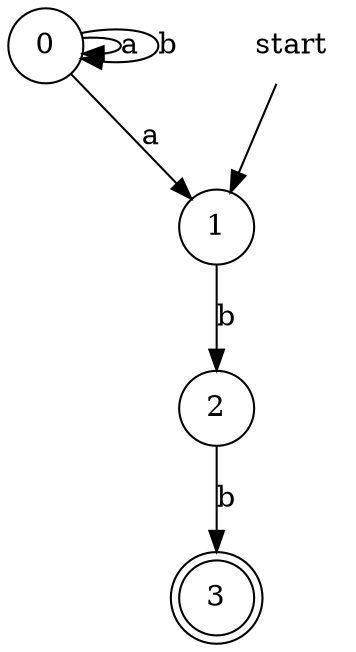 digraph NFA {
	node [shape=circle]
	edge [arrowhead=normal]
	0
	1
	2
	3 [shape=doublecircle]
	start [shape=none]
	start -> 1
	0 -> 0 [label=a]
	0 -> 1 [label=a]
	0 -> 0 [label=b]
	1 -> 2 [label=b]
	2 -> 3 [label=b]
}
